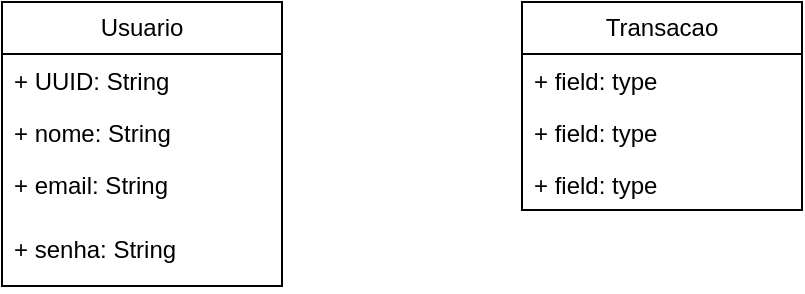 <mxfile version="26.2.14">
  <diagram name="Diagrama de classes" id="ajBrU_x5YK91yIWvcCwJ">
    <mxGraphModel dx="998" dy="542" grid="1" gridSize="10" guides="1" tooltips="1" connect="1" arrows="1" fold="1" page="1" pageScale="1" pageWidth="827" pageHeight="1169" math="0" shadow="0">
      <root>
        <mxCell id="0" />
        <mxCell id="1" parent="0" />
        <mxCell id="OdsJKiuWmcvMhKQ_6NQV-1" value="Usuario" style="swimlane;fontStyle=0;childLayout=stackLayout;horizontal=1;startSize=26;fillColor=none;horizontalStack=0;resizeParent=1;resizeParentMax=0;resizeLast=0;collapsible=1;marginBottom=0;whiteSpace=wrap;html=1;" vertex="1" parent="1">
          <mxGeometry x="40" y="60" width="140" height="142" as="geometry" />
        </mxCell>
        <mxCell id="OdsJKiuWmcvMhKQ_6NQV-2" value="+ UUID: String" style="text;strokeColor=none;fillColor=none;align=left;verticalAlign=top;spacingLeft=4;spacingRight=4;overflow=hidden;rotatable=0;points=[[0,0.5],[1,0.5]];portConstraint=eastwest;whiteSpace=wrap;html=1;" vertex="1" parent="OdsJKiuWmcvMhKQ_6NQV-1">
          <mxGeometry y="26" width="140" height="26" as="geometry" />
        </mxCell>
        <mxCell id="OdsJKiuWmcvMhKQ_6NQV-3" value="+ nome: String" style="text;strokeColor=none;fillColor=none;align=left;verticalAlign=top;spacingLeft=4;spacingRight=4;overflow=hidden;rotatable=0;points=[[0,0.5],[1,0.5]];portConstraint=eastwest;whiteSpace=wrap;html=1;" vertex="1" parent="OdsJKiuWmcvMhKQ_6NQV-1">
          <mxGeometry y="52" width="140" height="26" as="geometry" />
        </mxCell>
        <mxCell id="OdsJKiuWmcvMhKQ_6NQV-4" value="+ email: String" style="text;strokeColor=none;fillColor=none;align=left;verticalAlign=top;spacingLeft=4;spacingRight=4;overflow=hidden;rotatable=0;points=[[0,0.5],[1,0.5]];portConstraint=eastwest;whiteSpace=wrap;html=1;" vertex="1" parent="OdsJKiuWmcvMhKQ_6NQV-1">
          <mxGeometry y="78" width="140" height="32" as="geometry" />
        </mxCell>
        <mxCell id="OdsJKiuWmcvMhKQ_6NQV-13" value="+ senha: String" style="text;strokeColor=none;fillColor=none;align=left;verticalAlign=top;spacingLeft=4;spacingRight=4;overflow=hidden;rotatable=0;points=[[0,0.5],[1,0.5]];portConstraint=eastwest;whiteSpace=wrap;html=1;" vertex="1" parent="OdsJKiuWmcvMhKQ_6NQV-1">
          <mxGeometry y="110" width="140" height="32" as="geometry" />
        </mxCell>
        <mxCell id="OdsJKiuWmcvMhKQ_6NQV-14" value="Transacao" style="swimlane;fontStyle=0;childLayout=stackLayout;horizontal=1;startSize=26;fillColor=none;horizontalStack=0;resizeParent=1;resizeParentMax=0;resizeLast=0;collapsible=1;marginBottom=0;whiteSpace=wrap;html=1;" vertex="1" parent="1">
          <mxGeometry x="300" y="60" width="140" height="104" as="geometry" />
        </mxCell>
        <mxCell id="OdsJKiuWmcvMhKQ_6NQV-15" value="+ field: type" style="text;strokeColor=none;fillColor=none;align=left;verticalAlign=top;spacingLeft=4;spacingRight=4;overflow=hidden;rotatable=0;points=[[0,0.5],[1,0.5]];portConstraint=eastwest;whiteSpace=wrap;html=1;" vertex="1" parent="OdsJKiuWmcvMhKQ_6NQV-14">
          <mxGeometry y="26" width="140" height="26" as="geometry" />
        </mxCell>
        <mxCell id="OdsJKiuWmcvMhKQ_6NQV-16" value="+ field: type" style="text;strokeColor=none;fillColor=none;align=left;verticalAlign=top;spacingLeft=4;spacingRight=4;overflow=hidden;rotatable=0;points=[[0,0.5],[1,0.5]];portConstraint=eastwest;whiteSpace=wrap;html=1;" vertex="1" parent="OdsJKiuWmcvMhKQ_6NQV-14">
          <mxGeometry y="52" width="140" height="26" as="geometry" />
        </mxCell>
        <mxCell id="OdsJKiuWmcvMhKQ_6NQV-17" value="+ field: type" style="text;strokeColor=none;fillColor=none;align=left;verticalAlign=top;spacingLeft=4;spacingRight=4;overflow=hidden;rotatable=0;points=[[0,0.5],[1,0.5]];portConstraint=eastwest;whiteSpace=wrap;html=1;" vertex="1" parent="OdsJKiuWmcvMhKQ_6NQV-14">
          <mxGeometry y="78" width="140" height="26" as="geometry" />
        </mxCell>
      </root>
    </mxGraphModel>
  </diagram>
</mxfile>
